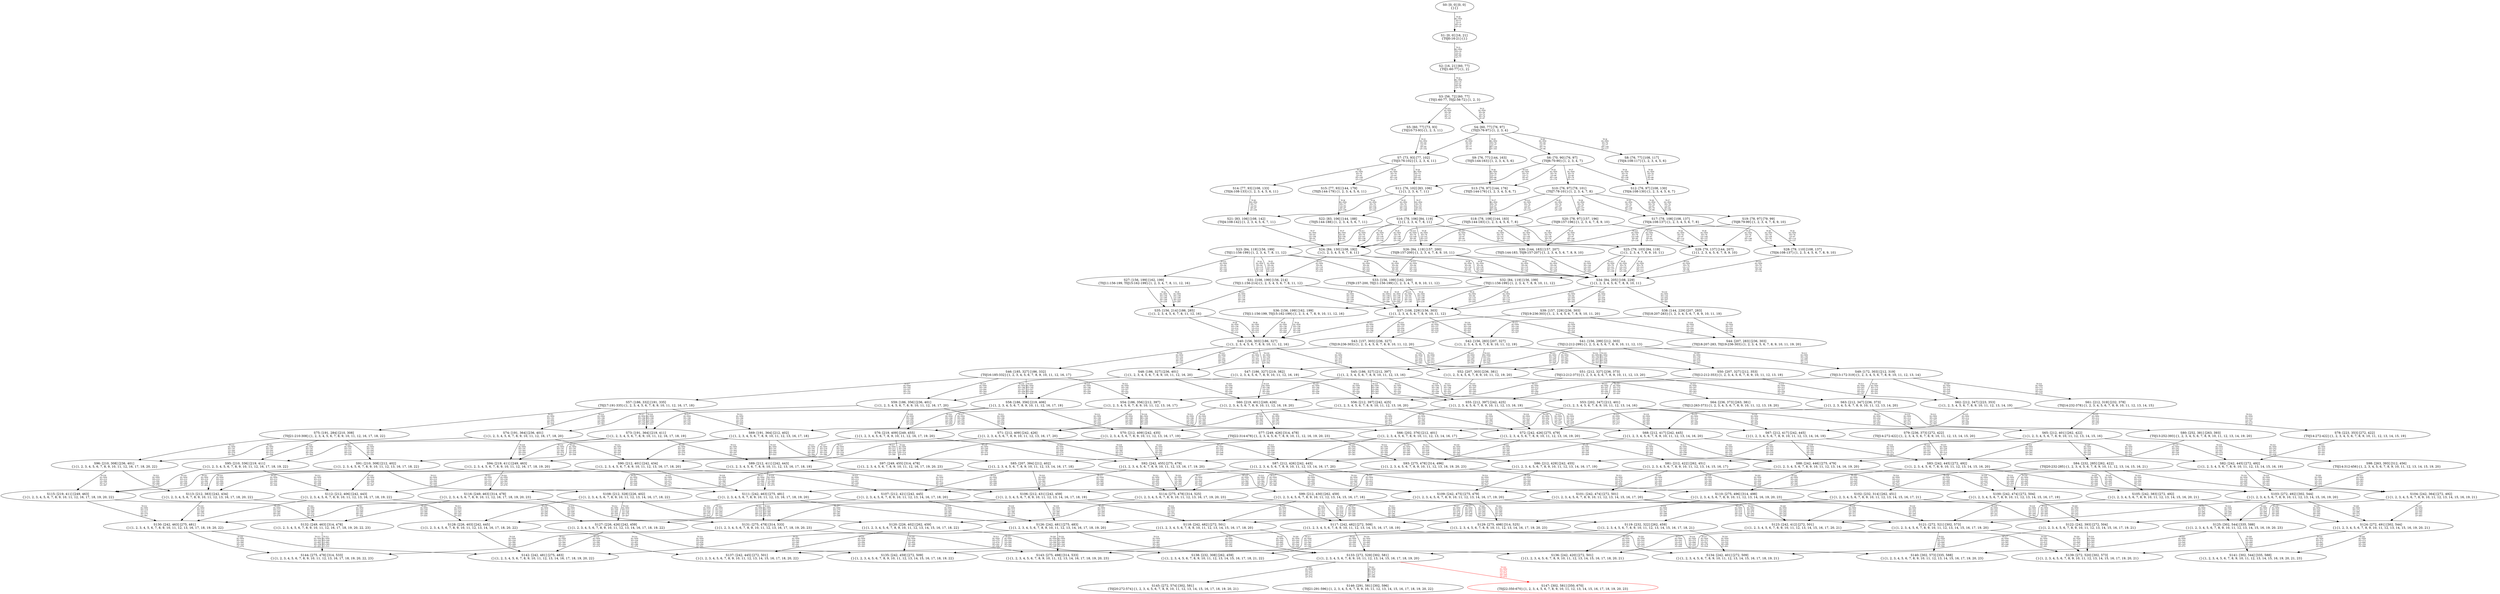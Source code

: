 digraph {
	S0[label="S0: [0, 0] [0, 0] \n{}{}"];
	S1[label="S1: [0, 0] [16, 21] \n{T0J0:16-21}{1}"];
	S2[label="S2: [16, 21] [60, 77] \n{T0J1:60-77}{1, 2}"];
	S3[label="S3: [56, 72] [60, 77] \n{T0J1:60-77, T0J2:56-72}{1, 2, 3}"];
	S4[label="S4: [60, 77] [76, 97] \n{T0J3:76-97}{1, 2, 3, 4}"];
	S5[label="S5: [60, 77] [73, 93] \n{T0J10:73-93}{1, 2, 3, 11}"];
	S6[label="S6: [70, 90] [76, 97] \n{T0J6:70-90}{1, 2, 3, 4, 7}"];
	S7[label="S7: [73, 93] [77, 102] \n{T0J3:76-102}{1, 2, 3, 4, 11}"];
	S8[label="S8: [76, 77] [108, 117] \n{T0J4:108-117}{1, 2, 3, 4, 5, 6}"];
	S9[label="S9: [76, 77] [144, 163] \n{T0J5:144-163}{1, 2, 3, 4, 5, 6}"];
	S10[label="S10: [76, 97] [78, 101] \n{T0J7:78-101}{1, 2, 3, 4, 7, 8}"];
	S11[label="S11: [76, 102] [83, 106] \n{}{1, 2, 3, 4, 7, 11}"];
	S12[label="S12: [76, 97] [108, 130] \n{T0J4:108-130}{1, 2, 3, 4, 5, 6, 7}"];
	S13[label="S13: [76, 97] [144, 176] \n{T0J5:144-176}{1, 2, 3, 4, 5, 6, 7}"];
	S14[label="S14: [77, 93] [108, 133] \n{T0J4:108-133}{1, 2, 3, 4, 5, 6, 11}"];
	S15[label="S15: [77, 93] [144, 179] \n{T0J5:144-179}{1, 2, 3, 4, 5, 6, 11}"];
	S16[label="S16: [78, 106] [84, 119] \n{}{1, 2, 3, 4, 7, 8, 11}"];
	S17[label="S17: [78, 108] [108, 137] \n{T0J4:108-137}{1, 2, 3, 4, 5, 6, 7, 8}"];
	S18[label="S18: [78, 108] [144, 183] \n{T0J5:144-183}{1, 2, 3, 4, 5, 6, 7, 8}"];
	S19[label="S19: [78, 97] [79, 99] \n{T0J8:79-99}{1, 2, 3, 4, 7, 8, 9, 10}"];
	S20[label="S20: [78, 97] [157, 196] \n{T0J9:157-196}{1, 2, 3, 4, 7, 8, 9, 10}"];
	S21[label="S21: [83, 106] [108, 142] \n{T0J4:108-142}{1, 2, 3, 4, 5, 6, 7, 11}"];
	S22[label="S22: [83, 106] [144, 188] \n{T0J5:144-188}{1, 2, 3, 4, 5, 6, 7, 11}"];
	S23[label="S23: [84, 119] [156, 199] \n{T0J11:156-199}{1, 2, 3, 4, 7, 8, 11, 12}"];
	S24[label="S24: [84, 130] [108, 192] \n{}{1, 2, 3, 4, 5, 6, 7, 8, 11}"];
	S25[label="S25: [79, 103] [84, 119] \n{}{1, 2, 3, 4, 7, 8, 9, 10, 11}"];
	S26[label="S26: [84, 119] [157, 200] \n{T0J9:157-200}{1, 2, 3, 4, 7, 8, 9, 10, 11}"];
	S27[label="S27: [156, 199] [162, 199] \n{T0J11:156-199, T0J15:162-199}{1, 2, 3, 4, 7, 8, 11, 12, 16}"];
	S28[label="S28: [79, 110] [108, 137] \n{T0J4:108-137}{1, 2, 3, 4, 5, 6, 7, 8, 9, 10}"];
	S29[label="S29: [79, 137] [144, 207] \n{}{1, 2, 3, 4, 5, 6, 7, 8, 9, 10}"];
	S30[label="S30: [144, 183] [157, 207] \n{T0J5:144-183, T0J9:157-207}{1, 2, 3, 4, 5, 6, 7, 8, 9, 10}"];
	S31[label="S31: [108, 199] [156, 214] \n{T0J11:156-214}{1, 2, 3, 4, 5, 6, 7, 8, 11, 12}"];
	S32[label="S32: [84, 119] [156, 199] \n{T0J11:156-199}{1, 2, 3, 4, 7, 8, 9, 10, 11, 12}"];
	S33[label="S33: [156, 199] [162, 200] \n{T0J9:157-200, T0J11:156-199}{1, 2, 3, 4, 7, 8, 9, 10, 11, 12}"];
	S34[label="S34: [84, 205] [108, 229] \n{}{1, 2, 3, 4, 5, 6, 7, 8, 9, 10, 11}"];
	S35[label="S35: [156, 214] [186, 285] \n{}{1, 2, 3, 4, 5, 6, 7, 8, 11, 12, 16}"];
	S36[label="S36: [156, 199] [162, 199] \n{T0J11:156-199, T0J15:162-199}{1, 2, 3, 4, 7, 8, 9, 10, 11, 12, 16}"];
	S37[label="S37: [108, 229] [156, 303] \n{}{1, 2, 3, 4, 5, 6, 7, 8, 9, 10, 11, 12}"];
	S38[label="S38: [144, 229] [207, 283] \n{T0J18:207-283}{1, 2, 3, 4, 5, 6, 7, 8, 9, 10, 11, 19}"];
	S39[label="S39: [157, 229] [236, 303] \n{T0J19:236-303}{1, 2, 3, 4, 5, 6, 7, 8, 9, 10, 11, 20}"];
	S40[label="S40: [156, 303] [186, 327] \n{}{1, 2, 3, 4, 5, 6, 7, 8, 9, 10, 11, 12, 16}"];
	S41[label="S41: [156, 299] [212, 303] \n{T0J12:212-299}{1, 2, 3, 4, 5, 6, 7, 8, 9, 10, 11, 12, 13}"];
	S42[label="S42: [156, 283] [207, 327] \n{}{1, 2, 3, 4, 5, 6, 7, 8, 9, 10, 11, 12, 19}"];
	S43[label="S43: [157, 303] [236, 327] \n{T0J19:236-303}{1, 2, 3, 4, 5, 6, 7, 8, 9, 10, 11, 12, 20}"];
	S44[label="S44: [207, 283] [236, 303] \n{T0J18:207-283, T0J19:236-303}{1, 2, 3, 4, 5, 6, 7, 8, 9, 10, 11, 19, 20}"];
	S45[label="S45: [186, 327] [212, 397] \n{}{1, 2, 3, 4, 5, 6, 7, 8, 9, 10, 11, 12, 13, 16}"];
	S46[label="S46: [185, 327] [186, 332] \n{T0J16:185-332}{1, 2, 3, 4, 5, 6, 7, 8, 9, 10, 11, 12, 16, 17}"];
	S47[label="S47: [186, 327] [219, 382] \n{}{1, 2, 3, 4, 5, 6, 7, 8, 9, 10, 11, 12, 16, 19}"];
	S48[label="S48: [186, 327] [236, 401] \n{}{1, 2, 3, 4, 5, 6, 7, 8, 9, 10, 11, 12, 16, 20}"];
	S49[label="S49: [172, 303] [212, 319] \n{T0J13:172-319}{1, 2, 3, 4, 5, 6, 7, 8, 9, 10, 11, 12, 13, 14}"];
	S50[label="S50: [207, 327] [212, 353] \n{T0J12:212-353}{1, 2, 3, 4, 5, 6, 7, 8, 9, 10, 11, 12, 13, 19}"];
	S51[label="S51: [212, 327] [236, 373] \n{T0J12:212-373}{1, 2, 3, 4, 5, 6, 7, 8, 9, 10, 11, 12, 13, 20}"];
	S52[label="S52: [207, 303] [236, 381] \n{}{1, 2, 3, 4, 5, 6, 7, 8, 9, 10, 11, 12, 19, 20}"];
	S53[label="S53: [202, 347] [212, 401] \n{}{1, 2, 3, 4, 5, 6, 7, 8, 9, 10, 11, 12, 13, 14, 16}"];
	S54[label="S54: [186, 356] [212, 397] \n{}{1, 2, 3, 4, 5, 6, 7, 8, 9, 10, 11, 12, 13, 16, 17}"];
	S55[label="S55: [212, 397] [242, 425] \n{}{1, 2, 3, 4, 5, 6, 7, 8, 9, 10, 11, 12, 13, 16, 19}"];
	S56[label="S56: [212, 397] [242, 425] \n{}{1, 2, 3, 4, 5, 6, 7, 8, 9, 10, 11, 12, 13, 16, 20}"];
	S57[label="S57: [186, 332] [191, 335] \n{T0J17:191-335}{1, 2, 3, 4, 5, 6, 7, 8, 9, 10, 11, 12, 16, 17, 18}"];
	S58[label="S58: [186, 356] [219, 406] \n{}{1, 2, 3, 4, 5, 6, 7, 8, 9, 10, 11, 12, 16, 17, 19}"];
	S59[label="S59: [186, 356] [236, 401] \n{}{1, 2, 3, 4, 5, 6, 7, 8, 9, 10, 11, 12, 16, 17, 20}"];
	S60[label="S60: [219, 401] [249, 426] \n{}{1, 2, 3, 4, 5, 6, 7, 8, 9, 10, 11, 12, 16, 19, 20}"];
	S61[label="S61: [212, 319] [232, 378] \n{T0J14:232-378}{1, 2, 3, 4, 5, 6, 7, 8, 9, 10, 11, 12, 13, 14, 15}"];
	S62[label="S62: [212, 347] [223, 353] \n{}{1, 2, 3, 4, 5, 6, 7, 8, 9, 10, 11, 12, 13, 14, 19}"];
	S63[label="S63: [212, 347] [236, 373] \n{}{1, 2, 3, 4, 5, 6, 7, 8, 9, 10, 11, 12, 13, 14, 20}"];
	S64[label="S64: [236, 373] [263, 381] \n{T0J12:263-373}{1, 2, 3, 4, 5, 6, 7, 8, 9, 10, 11, 12, 13, 19, 20}"];
	S65[label="S65: [212, 401] [262, 422] \n{}{1, 2, 3, 4, 5, 6, 7, 8, 9, 10, 11, 12, 13, 14, 15, 16}"];
	S66[label="S66: [202, 376] [212, 401] \n{}{1, 2, 3, 4, 5, 6, 7, 8, 9, 10, 11, 12, 13, 14, 16, 17}"];
	S67[label="S67: [212, 417] [242, 445] \n{}{1, 2, 3, 4, 5, 6, 7, 8, 9, 10, 11, 12, 13, 14, 16, 19}"];
	S68[label="S68: [212, 417] [242, 445] \n{}{1, 2, 3, 4, 5, 6, 7, 8, 9, 10, 11, 12, 13, 14, 16, 20}"];
	S69[label="S69: [191, 364] [212, 402] \n{}{1, 2, 3, 4, 5, 6, 7, 8, 9, 10, 11, 12, 13, 16, 17, 18}"];
	S70[label="S70: [212, 409] [242, 435] \n{}{1, 2, 3, 4, 5, 6, 7, 8, 9, 10, 11, 12, 13, 16, 17, 19}"];
	S71[label="S71: [212, 409] [242, 426] \n{}{1, 2, 3, 4, 5, 6, 7, 8, 9, 10, 11, 12, 13, 16, 17, 20}"];
	S72[label="S72: [242, 426] [275, 479] \n{}{1, 2, 3, 4, 5, 6, 7, 8, 9, 10, 11, 12, 13, 16, 19, 20}"];
	S73[label="S73: [191, 364] [219, 411] \n{}{1, 2, 3, 4, 5, 6, 7, 8, 9, 10, 11, 12, 16, 17, 18, 19}"];
	S74[label="S74: [191, 364] [236, 401] \n{}{1, 2, 3, 4, 5, 6, 7, 8, 9, 10, 11, 12, 16, 17, 18, 20}"];
	S75[label="S75: [191, 284] [210, 308] \n{T0J21:210-308}{1, 2, 3, 4, 5, 6, 7, 8, 9, 10, 11, 12, 16, 17, 18, 22}"];
	S76[label="S76: [219, 409] [249, 455] \n{}{1, 2, 3, 4, 5, 6, 7, 8, 9, 10, 11, 12, 16, 17, 19, 20}"];
	S77[label="S77: [249, 426] [314, 478] \n{T0J22:314-478}{1, 2, 3, 4, 5, 6, 7, 8, 9, 10, 11, 12, 16, 19, 20, 23}"];
	S78[label="S78: [223, 353] [272, 422] \n{T0J14:272-422}{1, 2, 3, 4, 5, 6, 7, 8, 9, 10, 11, 12, 13, 14, 15, 19}"];
	S79[label="S79: [236, 373] [272, 422] \n{T0J14:272-422}{1, 2, 3, 4, 5, 6, 7, 8, 9, 10, 11, 12, 13, 14, 15, 20}"];
	S80[label="S80: [252, 381] [263, 393] \n{T0J13:252-393}{1, 2, 3, 4, 5, 6, 7, 8, 9, 10, 11, 12, 13, 14, 19, 20}"];
	S81[label="S81: [212, 422] [262, 451] \n{}{1, 2, 3, 4, 5, 6, 7, 8, 9, 10, 11, 12, 13, 14, 15, 16, 17}"];
	S82[label="S82: [242, 445] [272, 492] \n{}{1, 2, 3, 4, 5, 6, 7, 8, 9, 10, 11, 12, 13, 14, 15, 16, 19}"];
	S83[label="S83: [242, 445] [272, 492] \n{}{1, 2, 3, 4, 5, 6, 7, 8, 9, 10, 11, 12, 13, 14, 15, 16, 20}"];
	S84[label="S84: [232, 285] [262, 422] \n{T0J20:232-285}{1, 2, 3, 4, 5, 6, 7, 8, 9, 10, 11, 12, 13, 14, 15, 16, 21}"];
	S85[label="S85: [207, 384] [212, 402] \n{}{1, 2, 3, 4, 5, 6, 7, 8, 9, 10, 11, 12, 13, 14, 16, 17, 18}"];
	S86[label="S86: [212, 429] [242, 455] \n{}{1, 2, 3, 4, 5, 6, 7, 8, 9, 10, 11, 12, 13, 14, 16, 17, 19}"];
	S87[label="S87: [212, 426] [242, 445] \n{}{1, 2, 3, 4, 5, 6, 7, 8, 9, 10, 11, 12, 13, 14, 16, 17, 20}"];
	S88[label="S88: [242, 446] [275, 479] \n{}{1, 2, 3, 4, 5, 6, 7, 8, 9, 10, 11, 12, 13, 14, 16, 19, 20}"];
	S89[label="S89: [212, 411] [242, 443] \n{}{1, 2, 3, 4, 5, 6, 7, 8, 9, 10, 11, 12, 13, 16, 17, 18, 19}"];
	S90[label="S90: [212, 401] [242, 434] \n{}{1, 2, 3, 4, 5, 6, 7, 8, 9, 10, 11, 12, 13, 16, 17, 18, 20}"];
	S91[label="S91: [210, 308] [212, 402] \n{}{1, 2, 3, 4, 5, 6, 7, 8, 9, 10, 11, 12, 13, 16, 17, 18, 22}"];
	S92[label="S92: [242, 455] [275, 479] \n{}{1, 2, 3, 4, 5, 6, 7, 8, 9, 10, 11, 12, 13, 16, 17, 19, 20}"];
	S93[label="S93: [275, 478] [314, 496] \n{}{1, 2, 3, 4, 5, 6, 7, 8, 9, 10, 11, 12, 13, 16, 19, 20, 23}"];
	S94[label="S94: [219, 411] [249, 463] \n{}{1, 2, 3, 4, 5, 6, 7, 8, 9, 10, 11, 12, 16, 17, 18, 19, 20}"];
	S95[label="S95: [210, 336] [219, 411] \n{}{1, 2, 3, 4, 5, 6, 7, 8, 9, 10, 11, 12, 16, 17, 18, 19, 22}"];
	S96[label="S96: [210, 308] [236, 401] \n{}{1, 2, 3, 4, 5, 6, 7, 8, 9, 10, 11, 12, 16, 17, 18, 20, 22}"];
	S97[label="S97: [249, 455] [314, 478] \n{}{1, 2, 3, 4, 5, 6, 7, 8, 9, 10, 11, 12, 16, 17, 19, 20, 23}"];
	S98[label="S98: [263, 393] [312, 456] \n{T0J14:312-456}{1, 2, 3, 4, 5, 6, 7, 8, 9, 10, 11, 12, 13, 14, 15, 19, 20}"];
	S99[label="S99: [212, 430] [262, 459] \n{}{1, 2, 3, 4, 5, 6, 7, 8, 9, 10, 11, 12, 13, 14, 15, 16, 17, 18}"];
	S100[label="S100: [242, 474] [272, 504] \n{}{1, 2, 3, 4, 5, 6, 7, 8, 9, 10, 11, 12, 13, 14, 15, 16, 17, 19}"];
	S101[label="S101: [242, 474] [272, 501] \n{}{1, 2, 3, 4, 5, 6, 7, 8, 9, 10, 11, 12, 13, 14, 15, 16, 17, 20}"];
	S102[label="S102: [232, 314] [262, 451] \n{}{1, 2, 3, 4, 5, 6, 7, 8, 9, 10, 11, 12, 13, 14, 15, 16, 17, 21}"];
	S103[label="S103: [272, 492] [302, 544] \n{}{1, 2, 3, 4, 5, 6, 7, 8, 9, 10, 11, 12, 13, 14, 15, 16, 19, 20}"];
	S104[label="S104: [242, 364] [272, 492] \n{}{1, 2, 3, 4, 5, 6, 7, 8, 9, 10, 11, 12, 13, 14, 15, 16, 19, 21}"];
	S105[label="S105: [242, 383] [272, 492] \n{}{1, 2, 3, 4, 5, 6, 7, 8, 9, 10, 11, 12, 13, 14, 15, 16, 20, 21}"];
	S106[label="S106: [212, 431] [242, 459] \n{}{1, 2, 3, 4, 5, 6, 7, 8, 9, 10, 11, 12, 13, 14, 16, 17, 18, 19}"];
	S107[label="S107: [212, 421] [242, 445] \n{}{1, 2, 3, 4, 5, 6, 7, 8, 9, 10, 11, 12, 13, 14, 16, 17, 18, 20}"];
	S108[label="S108: [212, 328] [226, 402] \n{}{1, 2, 3, 4, 5, 6, 7, 8, 9, 10, 11, 12, 13, 14, 16, 17, 18, 22}"];
	S109[label="S109: [242, 475] [275, 479] \n{}{1, 2, 3, 4, 5, 6, 7, 8, 9, 10, 11, 12, 13, 14, 16, 17, 19, 20}"];
	S110[label="S110: [275, 496] [314, 498] \n{}{1, 2, 3, 4, 5, 6, 7, 8, 9, 10, 11, 12, 13, 14, 16, 19, 20, 23}"];
	S111[label="S111: [242, 463] [275, 481] \n{}{1, 2, 3, 4, 5, 6, 7, 8, 9, 10, 11, 12, 13, 16, 17, 18, 19, 20}"];
	S112[label="S112: [212, 406] [242, 443] \n{}{1, 2, 3, 4, 5, 6, 7, 8, 9, 10, 11, 12, 13, 16, 17, 18, 19, 22}"];
	S113[label="S113: [212, 383] [242, 434] \n{}{1, 2, 3, 4, 5, 6, 7, 8, 9, 10, 11, 12, 13, 16, 17, 18, 20, 22}"];
	S114[label="S114: [275, 478] [314, 525] \n{}{1, 2, 3, 4, 5, 6, 7, 8, 9, 10, 11, 12, 13, 16, 17, 19, 20, 23}"];
	S115[label="S115: [219, 411] [249, 463] \n{}{1, 2, 3, 4, 5, 6, 7, 8, 9, 10, 11, 12, 16, 17, 18, 19, 20, 22}"];
	S116[label="S116: [249, 463] [314, 478] \n{}{1, 2, 3, 4, 5, 6, 7, 8, 9, 10, 11, 12, 16, 17, 18, 19, 20, 23}"];
	S117[label="S117: [242, 482] [272, 509] \n{}{1, 2, 3, 4, 5, 6, 7, 8, 9, 10, 11, 12, 13, 14, 15, 16, 17, 18, 19}"];
	S118[label="S118: [242, 482] [272, 501] \n{}{1, 2, 3, 4, 5, 6, 7, 8, 9, 10, 11, 12, 13, 14, 15, 16, 17, 18, 20}"];
	S119[label="S119: [232, 322] [262, 459] \n{}{1, 2, 3, 4, 5, 6, 7, 8, 9, 10, 11, 12, 13, 14, 15, 16, 17, 18, 21}"];
	S120[label="S120: [226, 402] [262, 459] \n{}{1, 2, 3, 4, 5, 6, 7, 8, 9, 10, 11, 12, 13, 14, 15, 16, 17, 18, 22}"];
	S121[label="S121: [272, 521] [302, 573] \n{}{1, 2, 3, 4, 5, 6, 7, 8, 9, 10, 11, 12, 13, 14, 15, 16, 17, 19, 20}"];
	S122[label="S122: [242, 393] [272, 504] \n{}{1, 2, 3, 4, 5, 6, 7, 8, 9, 10, 11, 12, 13, 14, 15, 16, 17, 19, 21}"];
	S123[label="S123: [242, 412] [272, 501] \n{}{1, 2, 3, 4, 5, 6, 7, 8, 9, 10, 11, 12, 13, 14, 15, 16, 17, 20, 21}"];
	S124[label="S124: [272, 491] [302, 544] \n{}{1, 2, 3, 4, 5, 6, 7, 8, 9, 10, 11, 12, 13, 14, 15, 16, 19, 20, 21}"];
	S125[label="S125: [302, 544] [335, 588] \n{}{1, 2, 3, 4, 5, 6, 7, 8, 9, 10, 11, 12, 13, 14, 15, 16, 19, 20, 23}"];
	S126[label="S126: [242, 481] [275, 483] \n{}{1, 2, 3, 4, 5, 6, 7, 8, 9, 10, 11, 12, 13, 14, 16, 17, 18, 19, 20}"];
	S127[label="S127: [226, 426] [242, 459] \n{}{1, 2, 3, 4, 5, 6, 7, 8, 9, 10, 11, 12, 13, 14, 16, 17, 18, 19, 22}"];
	S128[label="S128: [226, 403] [242, 445] \n{}{1, 2, 3, 4, 5, 6, 7, 8, 9, 10, 11, 12, 13, 14, 16, 17, 18, 20, 22}"];
	S129[label="S129: [275, 498] [314, 525] \n{}{1, 2, 3, 4, 5, 6, 7, 8, 9, 10, 11, 12, 13, 14, 16, 17, 19, 20, 23}"];
	S130[label="S130: [242, 463] [275, 481] \n{}{1, 2, 3, 4, 5, 6, 7, 8, 9, 10, 11, 12, 13, 16, 17, 18, 19, 20, 22}"];
	S131[label="S131: [275, 478] [314, 533] \n{}{1, 2, 3, 4, 5, 6, 7, 8, 9, 10, 11, 12, 13, 16, 17, 18, 19, 20, 23}"];
	S132[label="S132: [249, 463] [314, 478] \n{}{1, 2, 3, 4, 5, 6, 7, 8, 9, 10, 11, 12, 16, 17, 18, 19, 20, 22, 23}"];
	S133[label="S133: [272, 529] [302, 581] \n{}{1, 2, 3, 4, 5, 6, 7, 8, 9, 10, 11, 12, 13, 14, 15, 16, 17, 18, 19, 20}"];
	S134[label="S134: [242, 401] [272, 509] \n{}{1, 2, 3, 4, 5, 6, 7, 8, 9, 10, 11, 12, 13, 14, 15, 16, 17, 18, 19, 21}"];
	S135[label="S135: [242, 459] [272, 509] \n{}{1, 2, 3, 4, 5, 6, 7, 8, 9, 10, 11, 12, 13, 14, 15, 16, 17, 18, 19, 22}"];
	S136[label="S136: [242, 420] [272, 501] \n{}{1, 2, 3, 4, 5, 6, 7, 8, 9, 10, 11, 12, 13, 14, 15, 16, 17, 18, 20, 21}"];
	S137[label="S137: [242, 445] [272, 501] \n{}{1, 2, 3, 4, 5, 6, 7, 8, 9, 10, 11, 12, 13, 14, 15, 16, 17, 18, 20, 22}"];
	S138[label="S138: [232, 308] [262, 459] \n{}{1, 2, 3, 4, 5, 6, 7, 8, 9, 10, 11, 12, 13, 14, 15, 16, 17, 18, 21, 22}"];
	S139[label="S139: [272, 520] [302, 573] \n{}{1, 2, 3, 4, 5, 6, 7, 8, 9, 10, 11, 12, 13, 14, 15, 16, 17, 19, 20, 21}"];
	S140[label="S140: [302, 573] [335, 588] \n{}{1, 2, 3, 4, 5, 6, 7, 8, 9, 10, 11, 12, 13, 14, 15, 16, 17, 19, 20, 23}"];
	S141[label="S141: [302, 544] [335, 588] \n{}{1, 2, 3, 4, 5, 6, 7, 8, 9, 10, 11, 12, 13, 14, 15, 16, 19, 20, 21, 23}"];
	S142[label="S142: [242, 481] [275, 483] \n{}{1, 2, 3, 4, 5, 6, 7, 8, 9, 10, 11, 12, 13, 14, 16, 17, 18, 19, 20, 22}"];
	S143[label="S143: [275, 498] [314, 533] \n{}{1, 2, 3, 4, 5, 6, 7, 8, 9, 10, 11, 12, 13, 14, 16, 17, 18, 19, 20, 23}"];
	S144[label="S144: [275, 478] [314, 533] \n{}{1, 2, 3, 4, 5, 6, 7, 8, 9, 10, 11, 12, 13, 16, 17, 18, 19, 20, 22, 23}"];
	S145[label="S145: [272, 574] [302, 581] \n{T0J20:272-574}{1, 2, 3, 4, 5, 6, 7, 8, 9, 10, 11, 12, 13, 14, 15, 16, 17, 18, 19, 20, 21}"];
	S146[label="S146: [291, 581] [302, 596] \n{T0J21:291-596}{1, 2, 3, 4, 5, 6, 7, 8, 9, 10, 11, 12, 13, 14, 15, 16, 17, 18, 19, 20, 22}"];
	S147[label="S147: [302, 581] [350, 670] \n{T0J22:350-670}{1, 2, 3, 4, 5, 6, 7, 8, 9, 10, 11, 12, 13, 14, 15, 16, 17, 18, 19, 20, 23}"];
	S0 -> S1[label="T0 J0\nDL=650\nES=0\nLS=0\nEF=16\nLF=21",fontsize=8];
	S1 -> S2[label="T0 J1\nDL=650\nES=16\nLS=21\nEF=60\nLF=77",fontsize=8];
	S2 -> S3[label="T0 J2\nDL=650\nES=16\nLS=21\nEF=56\nLF=72",fontsize=8];
	S3 -> S4[label="T0 J3\nDL=650\nES=56\nLS=72\nEF=76\nLF=97",fontsize=8];
	S3 -> S5[label="T0 J10\nDL=650\nES=56\nLS=71\nEF=73\nLF=93",fontsize=8];
	S4 -> S8[label="T0 J4\nDL=650\nES=76\nLS=77\nEF=108\nLF=117",fontsize=8];
	S4 -> S9[label="T0 J5\nDL=650\nES=76\nLS=77\nEF=144\nLF=163",fontsize=8];
	S4 -> S6[label="T0 J6\nDL=650\nES=60\nLS=77\nEF=70\nLF=90",fontsize=8];
	S4 -> S7[label="T0 J10\nDL=650\nES=60\nLS=71\nEF=77\nLF=93",fontsize=8];
	S5 -> S7[label="T0 J3\nDL=650\nES=60\nLS=77\nEF=80\nLF=102",fontsize=8];
	S6 -> S12[label="T0 J4\nDL=650\nES=76\nLS=90\nEF=108\nLF=130",fontsize=8];
	S6 -> S13[label="T0 J5\nDL=650\nES=76\nLS=90\nEF=144\nLF=176",fontsize=8];
	S6 -> S10[label="T0 J7\nDL=650\nES=70\nLS=90\nEF=78\nLF=101",fontsize=8];
	S6 -> S11[label="T0 J10\nDL=650\nES=70\nLS=71\nEF=87\nLF=93",fontsize=8];
	S7 -> S14[label="T0 J4\nDL=650\nES=76\nLS=93\nEF=108\nLF=133",fontsize=8];
	S7 -> S15[label="T0 J5\nDL=650\nES=76\nLS=93\nEF=144\nLF=179",fontsize=8];
	S7 -> S11[label="T0 J6\nDL=650\nES=73\nLS=93\nEF=83\nLF=106",fontsize=8];
	S8 -> S12[label="T0 J6\nDL=650\nES=76\nLS=77\nEF=86\nLF=90",fontsize=8];
	S9 -> S13[label="T0 J6\nDL=650\nES=76\nLS=77\nEF=86\nLF=90",fontsize=8];
	S10 -> S17[label="T0 J4\nDL=650\nES=76\nLS=97\nEF=108\nLF=137",fontsize=8];
	S10 -> S18[label="T0 J5\nDL=650\nES=76\nLS=97\nEF=144\nLF=183",fontsize=8];
	S10 -> S19[label="T0 J8\nDL=650\nES=78\nLS=97\nEF=79\nLF=99",fontsize=8];
	S10 -> S20[label="T0 J9\nDL=650\nES=78\nLS=97\nEF=157\nLF=196",fontsize=8];
	S10 -> S16[label="T0 J10\nDL=650\nES=76\nLS=97\nEF=93\nLF=119",fontsize=8];
	S11 -> S21[label="T0 J4\nDL=650\nES=76\nLS=102\nEF=108\nLF=142",fontsize=8];
	S11 -> S22[label="T0 J5\nDL=650\nES=76\nLS=102\nEF=144\nLF=188",fontsize=8];
	S11 -> S16[label="T0 J7\nDL=650\nES=76\nLS=101\nEF=84\nLF=112",fontsize=8];
	S12 -> S17[label="T0 J7\nDL=650\nES=76\nLS=97\nEF=84\nLF=108",fontsize=8];
	S13 -> S18[label="T0 J7\nDL=650\nES=76\nLS=97\nEF=84\nLF=108",fontsize=8];
	S14 -> S21[label="T0 J6\nDL=650\nES=77\nLS=93\nEF=87\nLF=106",fontsize=8];
	S15 -> S22[label="T0 J6\nDL=650\nES=77\nLS=93\nEF=87\nLF=106",fontsize=8];
	S16 -> S24[label="T0 J4\nDL=650\nES=78\nLS=106\nEF=110\nLF=146",fontsize=8];
	S16 -> S24[label="T0 J5\nDL=650\nES=78\nLS=106\nEF=146\nLF=192",fontsize=8];
	S16 -> S25[label="T0 J8\nDL=650\nES=78\nLS=101\nEF=79\nLF=103",fontsize=8];
	S16 -> S26[label="T0 J9\nDL=650\nES=78\nLS=101\nEF=157\nLF=200",fontsize=8];
	S16 -> S23[label="T0 J11\nDL=650\nES=78\nLS=101\nEF=156\nLF=199",fontsize=8];
	S17 -> S28[label="T0 J8\nDL=650\nES=78\nLS=108\nEF=79\nLF=110",fontsize=8];
	S17 -> S29[label="T0 J9\nDL=650\nES=78\nLS=108\nEF=157\nLF=207",fontsize=8];
	S17 -> S24[label="T0 J10\nDL=650\nES=78\nLS=108\nEF=95\nLF=130",fontsize=8];
	S18 -> S29[label="T0 J8\nDL=650\nES=78\nLS=108\nEF=79\nLF=110",fontsize=8];
	S18 -> S30[label="T0 J9\nDL=650\nES=78\nLS=108\nEF=157\nLF=207",fontsize=8];
	S18 -> S24[label="T0 J10\nDL=650\nES=78\nLS=108\nEF=95\nLF=130",fontsize=8];
	S19 -> S28[label="T0 J4\nDL=650\nES=78\nLS=97\nEF=110\nLF=137",fontsize=8];
	S19 -> S29[label="T0 J5\nDL=650\nES=78\nLS=97\nEF=146\nLF=183",fontsize=8];
	S19 -> S25[label="T0 J10\nDL=650\nES=78\nLS=97\nEF=95\nLF=119",fontsize=8];
	S20 -> S29[label="T0 J4\nDL=650\nES=78\nLS=97\nEF=110\nLF=137",fontsize=8];
	S20 -> S30[label="T0 J5\nDL=650\nES=78\nLS=97\nEF=146\nLF=183",fontsize=8];
	S20 -> S26[label="T0 J10\nDL=650\nES=78\nLS=97\nEF=95\nLF=119",fontsize=8];
	S21 -> S24[label="T0 J7\nDL=650\nES=83\nLS=106\nEF=91\nLF=117",fontsize=8];
	S22 -> S24[label="T0 J7\nDL=650\nES=83\nLS=106\nEF=91\nLF=117",fontsize=8];
	S23 -> S31[label="T0 J4\nDL=650\nES=84\nLS=119\nEF=116\nLF=159",fontsize=8];
	S23 -> S31[label="T0 J5\nDL=650\nES=84\nLS=119\nEF=152\nLF=205",fontsize=8];
	S23 -> S32[label="T0 J8\nDL=650\nES=84\nLS=101\nEF=85\nLF=103",fontsize=8];
	S23 -> S33[label="T0 J9\nDL=650\nES=84\nLS=101\nEF=163\nLF=200",fontsize=8];
	S23 -> S27[label="T0 J15\nDL=650\nES=84\nLS=101\nEF=162\nLF=199",fontsize=8];
	S24 -> S34[label="T0 J8\nDL=650\nES=84\nLS=130\nEF=85\nLF=132",fontsize=8];
	S24 -> S34[label="T0 J9\nDL=650\nES=84\nLS=130\nEF=163\nLF=229",fontsize=8];
	S24 -> S31[label="T0 J11\nDL=650\nES=84\nLS=116\nEF=162\nLF=214",fontsize=8];
	S25 -> S34[label="T0 J4\nDL=650\nES=79\nLS=103\nEF=111\nLF=143",fontsize=8];
	S25 -> S34[label="T0 J5\nDL=650\nES=79\nLS=103\nEF=147\nLF=189",fontsize=8];
	S25 -> S32[label="T0 J11\nDL=650\nES=79\nLS=101\nEF=157\nLF=199",fontsize=8];
	S26 -> S34[label="T0 J4\nDL=650\nES=84\nLS=119\nEF=116\nLF=159",fontsize=8];
	S26 -> S34[label="T0 J5\nDL=650\nES=84\nLS=119\nEF=152\nLF=205",fontsize=8];
	S26 -> S33[label="T0 J11\nDL=650\nES=84\nLS=101\nEF=162\nLF=199",fontsize=8];
	S27 -> S35[label="T0 J4\nDL=650\nES=156\nLS=199\nEF=188\nLF=239",fontsize=8];
	S27 -> S35[label="T0 J5\nDL=650\nES=156\nLS=199\nEF=224\nLF=285",fontsize=8];
	S28 -> S34[label="T0 J10\nDL=650\nES=79\nLS=110\nEF=96\nLF=132",fontsize=8];
	S29 -> S34[label="T0 J10\nDL=650\nES=79\nLS=137\nEF=96\nLF=159",fontsize=8];
	S30 -> S34[label="T0 J10\nDL=650\nES=144\nLS=183\nEF=161\nLF=205",fontsize=8];
	S31 -> S37[label="T0 J8\nDL=650\nES=108\nLS=199\nEF=109\nLF=201",fontsize=8];
	S31 -> S37[label="T0 J9\nDL=650\nES=108\nLS=199\nEF=187\nLF=298",fontsize=8];
	S31 -> S35[label="T0 J15\nDL=650\nES=108\nLS=116\nEF=186\nLF=214",fontsize=8];
	S32 -> S37[label="T0 J4\nDL=650\nES=84\nLS=119\nEF=116\nLF=159",fontsize=8];
	S32 -> S37[label="T0 J5\nDL=650\nES=84\nLS=119\nEF=152\nLF=205",fontsize=8];
	S32 -> S36[label="T0 J15\nDL=650\nES=84\nLS=101\nEF=162\nLF=199",fontsize=8];
	S33 -> S37[label="T0 J4\nDL=650\nES=156\nLS=199\nEF=188\nLF=239",fontsize=8];
	S33 -> S37[label="T0 J5\nDL=650\nES=156\nLS=199\nEF=224\nLF=285",fontsize=8];
	S34 -> S37[label="T0 J11\nDL=650\nES=84\nLS=205\nEF=162\nLF=303",fontsize=8];
	S34 -> S38[label="T0 J18\nDL=650\nES=144\nLS=204\nEF=207\nLF=283",fontsize=8];
	S34 -> S39[label="T0 J19\nDL=650\nES=157\nLS=204\nEF=236\nLF=303",fontsize=8];
	S35 -> S40[label="T0 J8\nDL=650\nES=156\nLS=214\nEF=157\nLF=216",fontsize=8];
	S35 -> S40[label="T0 J9\nDL=650\nES=156\nLS=214\nEF=235\nLF=313",fontsize=8];
	S36 -> S40[label="T0 J4\nDL=650\nES=156\nLS=199\nEF=188\nLF=239",fontsize=8];
	S36 -> S40[label="T0 J5\nDL=650\nES=156\nLS=199\nEF=224\nLF=285",fontsize=8];
	S37 -> S41[label="T0 J12\nDL=650\nES=156\nLS=229\nEF=212\nLF=299",fontsize=8];
	S37 -> S40[label="T0 J15\nDL=650\nES=108\nLS=229\nEF=186\nLF=327",fontsize=8];
	S37 -> S42[label="T0 J18\nDL=650\nES=144\nLS=204\nEF=207\nLF=283",fontsize=8];
	S37 -> S43[label="T0 J19\nDL=650\nES=157\nLS=204\nEF=236\nLF=303",fontsize=8];
	S38 -> S42[label="T0 J11\nDL=650\nES=144\nLS=229\nEF=222\nLF=327",fontsize=8];
	S38 -> S44[label="T0 J19\nDL=650\nES=157\nLS=204\nEF=236\nLF=303",fontsize=8];
	S39 -> S43[label="T0 J11\nDL=650\nES=157\nLS=229\nEF=235\nLF=327",fontsize=8];
	S39 -> S44[label="T0 J18\nDL=650\nES=157\nLS=204\nEF=220\nLF=283",fontsize=8];
	S40 -> S45[label="T0 J12\nDL=650\nES=156\nLS=303\nEF=212\nLF=373",fontsize=8];
	S40 -> S46[label="T0 J16\nDL=650\nES=162\nLS=303\nEF=185\nLF=332",fontsize=8];
	S40 -> S47[label="T0 J18\nDL=650\nES=156\nLS=303\nEF=219\nLF=382",fontsize=8];
	S40 -> S48[label="T0 J19\nDL=650\nES=157\nLS=284\nEF=236\nLF=383",fontsize=8];
	S41 -> S49[label="T0 J13\nDL=650\nES=156\nLS=299\nEF=172\nLF=319",fontsize=8];
	S41 -> S45[label="T0 J15\nDL=650\nES=156\nLS=299\nEF=234\nLF=397",fontsize=8];
	S41 -> S50[label="T0 J18\nDL=650\nES=156\nLS=204\nEF=219\nLF=283",fontsize=8];
	S41 -> S51[label="T0 J19\nDL=650\nES=157\nLS=204\nEF=236\nLF=303",fontsize=8];
	S42 -> S50[label="T0 J12\nDL=650\nES=156\nLS=283\nEF=212\nLF=353",fontsize=8];
	S42 -> S47[label="T0 J15\nDL=650\nES=156\nLS=283\nEF=234\nLF=381",fontsize=8];
	S42 -> S52[label="T0 J19\nDL=650\nES=157\nLS=204\nEF=236\nLF=303",fontsize=8];
	S43 -> S51[label="T0 J12\nDL=650\nES=157\nLS=303\nEF=213\nLF=373",fontsize=8];
	S43 -> S48[label="T0 J15\nDL=650\nES=157\nLS=303\nEF=235\nLF=401",fontsize=8];
	S43 -> S52[label="T0 J18\nDL=650\nES=157\nLS=204\nEF=220\nLF=283",fontsize=8];
	S44 -> S52[label="T0 J11\nDL=650\nES=207\nLS=283\nEF=285\nLF=381",fontsize=8];
	S45 -> S53[label="T0 J13\nDL=650\nES=186\nLS=327\nEF=202\nLF=347",fontsize=8];
	S45 -> S54[label="T0 J16\nDL=650\nES=186\nLS=327\nEF=209\nLF=356",fontsize=8];
	S45 -> S55[label="T0 J18\nDL=650\nES=186\nLS=327\nEF=249\nLF=406",fontsize=8];
	S45 -> S56[label="T0 J19\nDL=650\nES=186\nLS=284\nEF=265\nLF=383",fontsize=8];
	S46 -> S54[label="T0 J12\nDL=650\nES=185\nLS=327\nEF=241\nLF=397",fontsize=8];
	S46 -> S57[label="T0 J17\nDL=650\nES=185\nLS=327\nEF=191\nLF=335",fontsize=8];
	S46 -> S58[label="T0 J18\nDL=650\nES=185\nLS=327\nEF=248\nLF=406",fontsize=8];
	S46 -> S59[label="T0 J19\nDL=650\nES=185\nLS=284\nEF=264\nLF=383",fontsize=8];
	S47 -> S55[label="T0 J12\nDL=650\nES=186\nLS=327\nEF=242\nLF=397",fontsize=8];
	S47 -> S58[label="T0 J16\nDL=650\nES=186\nLS=327\nEF=209\nLF=356",fontsize=8];
	S47 -> S60[label="T0 J19\nDL=650\nES=186\nLS=327\nEF=265\nLF=426",fontsize=8];
	S48 -> S56[label="T0 J12\nDL=650\nES=186\nLS=327\nEF=242\nLF=397",fontsize=8];
	S48 -> S59[label="T0 J16\nDL=650\nES=186\nLS=327\nEF=209\nLF=356",fontsize=8];
	S48 -> S60[label="T0 J18\nDL=650\nES=186\nLS=327\nEF=249\nLF=406",fontsize=8];
	S49 -> S61[label="T0 J14\nDL=650\nES=172\nLS=303\nEF=232\nLF=378",fontsize=8];
	S49 -> S53[label="T0 J15\nDL=650\nES=172\nLS=303\nEF=250\nLF=401",fontsize=8];
	S49 -> S62[label="T0 J18\nDL=650\nES=172\nLS=204\nEF=235\nLF=283",fontsize=8];
	S49 -> S63[label="T0 J19\nDL=650\nES=172\nLS=204\nEF=251\nLF=303",fontsize=8];
	S50 -> S62[label="T0 J13\nDL=650\nES=207\nLS=327\nEF=223\nLF=347",fontsize=8];
	S50 -> S55[label="T0 J15\nDL=650\nES=207\nLS=327\nEF=285\nLF=425",fontsize=8];
	S51 -> S63[label="T0 J13\nDL=650\nES=212\nLS=327\nEF=228\nLF=347",fontsize=8];
	S51 -> S56[label="T0 J15\nDL=650\nES=212\nLS=327\nEF=290\nLF=425",fontsize=8];
	S52 -> S64[label="T0 J12\nDL=650\nES=207\nLS=303\nEF=263\nLF=373",fontsize=8];
	S52 -> S60[label="T0 J15\nDL=650\nES=207\nLS=303\nEF=285\nLF=401",fontsize=8];
	S53 -> S65[label="T0 J14\nDL=650\nES=202\nLS=347\nEF=262\nLF=422",fontsize=8];
	S53 -> S66[label="T0 J16\nDL=650\nES=202\nLS=347\nEF=225\nLF=376",fontsize=8];
	S53 -> S67[label="T0 J18\nDL=650\nES=202\nLS=347\nEF=265\nLF=426",fontsize=8];
	S53 -> S68[label="T0 J19\nDL=650\nES=202\nLS=284\nEF=281\nLF=383",fontsize=8];
	S54 -> S66[label="T0 J13\nDL=650\nES=186\nLS=356\nEF=202\nLF=376",fontsize=8];
	S54 -> S69[label="T0 J17\nDL=650\nES=186\nLS=356\nEF=192\nLF=364",fontsize=8];
	S54 -> S70[label="T0 J18\nDL=650\nES=186\nLS=356\nEF=249\nLF=435",fontsize=8];
	S54 -> S71[label="T0 J19\nDL=650\nES=186\nLS=284\nEF=265\nLF=383",fontsize=8];
	S55 -> S67[label="T0 J13\nDL=650\nES=212\nLS=397\nEF=228\nLF=417",fontsize=8];
	S55 -> S70[label="T0 J16\nDL=650\nES=212\nLS=380\nEF=235\nLF=409",fontsize=8];
	S55 -> S72[label="T0 J19\nDL=650\nES=212\nLS=380\nEF=291\nLF=479",fontsize=8];
	S56 -> S68[label="T0 J13\nDL=650\nES=212\nLS=397\nEF=228\nLF=417",fontsize=8];
	S56 -> S71[label="T0 J16\nDL=650\nES=212\nLS=380\nEF=235\nLF=409",fontsize=8];
	S56 -> S72[label="T0 J18\nDL=650\nES=212\nLS=380\nEF=275\nLF=459",fontsize=8];
	S57 -> S69[label="T0 J12\nDL=650\nES=186\nLS=332\nEF=242\nLF=402",fontsize=8];
	S57 -> S73[label="T0 J18\nDL=650\nES=186\nLS=332\nEF=249\nLF=411",fontsize=8];
	S57 -> S74[label="T0 J19\nDL=650\nES=186\nLS=284\nEF=265\nLF=383",fontsize=8];
	S57 -> S75[label="T0 J21\nDL=650\nES=191\nLS=284\nEF=210\nLF=308",fontsize=8];
	S58 -> S70[label="T0 J12\nDL=650\nES=186\nLS=356\nEF=242\nLF=426",fontsize=8];
	S58 -> S73[label="T0 J17\nDL=650\nES=186\nLS=356\nEF=192\nLF=364",fontsize=8];
	S58 -> S76[label="T0 J19\nDL=650\nES=186\nLS=356\nEF=265\nLF=455",fontsize=8];
	S59 -> S71[label="T0 J12\nDL=650\nES=186\nLS=356\nEF=242\nLF=426",fontsize=8];
	S59 -> S74[label="T0 J17\nDL=650\nES=186\nLS=356\nEF=192\nLF=364",fontsize=8];
	S59 -> S76[label="T0 J18\nDL=650\nES=186\nLS=356\nEF=249\nLF=435",fontsize=8];
	S60 -> S72[label="T0 J12\nDL=650\nES=219\nLS=401\nEF=275\nLF=471",fontsize=8];
	S60 -> S76[label="T0 J16\nDL=650\nES=219\nLS=380\nEF=242\nLF=409",fontsize=8];
	S60 -> S77[label="T0 J22\nDL=650\nES=236\nLS=380\nEF=314\nLF=478",fontsize=8];
	S61 -> S65[label="T0 J15\nDL=650\nES=212\nLS=319\nEF=290\nLF=417",fontsize=8];
	S62 -> S78[label="T0 J14\nDL=650\nES=212\nLS=347\nEF=272\nLF=422",fontsize=8];
	S62 -> S67[label="T0 J15\nDL=650\nES=212\nLS=347\nEF=290\nLF=445",fontsize=8];
	S63 -> S79[label="T0 J14\nDL=650\nES=212\nLS=347\nEF=272\nLF=422",fontsize=8];
	S63 -> S68[label="T0 J15\nDL=650\nES=212\nLS=347\nEF=290\nLF=445",fontsize=8];
	S64 -> S80[label="T0 J13\nDL=650\nES=236\nLS=373\nEF=252\nLF=393",fontsize=8];
	S64 -> S72[label="T0 J15\nDL=650\nES=236\nLS=373\nEF=314\nLF=471",fontsize=8];
	S65 -> S81[label="T0 J16\nDL=650\nES=212\nLS=401\nEF=235\nLF=430",fontsize=8];
	S65 -> S82[label="T0 J18\nDL=650\nES=212\nLS=401\nEF=275\nLF=480",fontsize=8];
	S65 -> S83[label="T0 J19\nDL=650\nES=212\nLS=284\nEF=291\nLF=383",fontsize=8];
	S65 -> S84[label="T0 J20\nDL=650\nES=232\nLS=284\nEF=232\nLF=285",fontsize=8];
	S66 -> S81[label="T0 J14\nDL=650\nES=202\nLS=376\nEF=262\nLF=451",fontsize=8];
	S66 -> S85[label="T0 J17\nDL=650\nES=202\nLS=376\nEF=208\nLF=384",fontsize=8];
	S66 -> S86[label="T0 J18\nDL=650\nES=202\nLS=376\nEF=265\nLF=455",fontsize=8];
	S66 -> S87[label="T0 J19\nDL=650\nES=202\nLS=284\nEF=281\nLF=383",fontsize=8];
	S67 -> S82[label="T0 J14\nDL=650\nES=212\nLS=417\nEF=272\nLF=492",fontsize=8];
	S67 -> S86[label="T0 J16\nDL=650\nES=212\nLS=380\nEF=235\nLF=409",fontsize=8];
	S67 -> S88[label="T0 J19\nDL=650\nES=212\nLS=380\nEF=291\nLF=479",fontsize=8];
	S68 -> S83[label="T0 J14\nDL=650\nES=212\nLS=417\nEF=272\nLF=492",fontsize=8];
	S68 -> S87[label="T0 J16\nDL=650\nES=212\nLS=380\nEF=235\nLF=409",fontsize=8];
	S68 -> S88[label="T0 J18\nDL=650\nES=212\nLS=380\nEF=275\nLF=459",fontsize=8];
	S69 -> S85[label="T0 J13\nDL=650\nES=191\nLS=364\nEF=207\nLF=384",fontsize=8];
	S69 -> S89[label="T0 J18\nDL=650\nES=191\nLS=364\nEF=254\nLF=443",fontsize=8];
	S69 -> S90[label="T0 J19\nDL=650\nES=191\nLS=284\nEF=270\nLF=383",fontsize=8];
	S69 -> S91[label="T0 J21\nDL=650\nES=191\nLS=284\nEF=210\nLF=308",fontsize=8];
	S70 -> S86[label="T0 J13\nDL=650\nES=212\nLS=409\nEF=228\nLF=429",fontsize=8];
	S70 -> S89[label="T0 J17\nDL=650\nES=212\nLS=380\nEF=218\nLF=388",fontsize=8];
	S70 -> S92[label="T0 J19\nDL=650\nES=212\nLS=380\nEF=291\nLF=479",fontsize=8];
	S71 -> S87[label="T0 J13\nDL=650\nES=212\nLS=409\nEF=228\nLF=429",fontsize=8];
	S71 -> S90[label="T0 J17\nDL=650\nES=212\nLS=380\nEF=218\nLF=388",fontsize=8];
	S71 -> S92[label="T0 J18\nDL=650\nES=212\nLS=380\nEF=275\nLF=459",fontsize=8];
	S72 -> S88[label="T0 J13\nDL=650\nES=242\nLS=426\nEF=258\nLF=446",fontsize=8];
	S72 -> S92[label="T0 J16\nDL=650\nES=242\nLS=380\nEF=265\nLF=409",fontsize=8];
	S72 -> S93[label="T0 J22\nDL=650\nES=242\nLS=380\nEF=320\nLF=478",fontsize=8];
	S73 -> S89[label="T0 J12\nDL=650\nES=191\nLS=364\nEF=247\nLF=434",fontsize=8];
	S73 -> S94[label="T0 J19\nDL=650\nES=191\nLS=364\nEF=270\nLF=463",fontsize=8];
	S73 -> S95[label="T0 J21\nDL=650\nES=191\nLS=312\nEF=210\nLF=336",fontsize=8];
	S74 -> S90[label="T0 J12\nDL=650\nES=191\nLS=364\nEF=247\nLF=434",fontsize=8];
	S74 -> S94[label="T0 J18\nDL=650\nES=191\nLS=364\nEF=254\nLF=443",fontsize=8];
	S74 -> S96[label="T0 J21\nDL=650\nES=191\nLS=284\nEF=210\nLF=308",fontsize=8];
	S75 -> S91[label="T0 J12\nDL=650\nES=191\nLS=285\nEF=247\nLF=355",fontsize=8];
	S75 -> S95[label="T0 J18\nDL=650\nES=191\nLS=285\nEF=254\nLF=364",fontsize=8];
	S75 -> S96[label="T0 J19\nDL=650\nES=191\nLS=284\nEF=270\nLF=383",fontsize=8];
	S76 -> S92[label="T0 J12\nDL=650\nES=219\nLS=409\nEF=275\nLF=479",fontsize=8];
	S76 -> S94[label="T0 J17\nDL=650\nES=219\nLS=380\nEF=225\nLF=388",fontsize=8];
	S76 -> S97[label="T0 J22\nDL=650\nES=236\nLS=380\nEF=314\nLF=478",fontsize=8];
	S77 -> S93[label="T0 J12\nDL=650\nES=249\nLS=426\nEF=305\nLF=496",fontsize=8];
	S77 -> S97[label="T0 J16\nDL=650\nES=249\nLS=380\nEF=272\nLF=409",fontsize=8];
	S78 -> S82[label="T0 J15\nDL=650\nES=223\nLS=353\nEF=301\nLF=451",fontsize=8];
	S79 -> S83[label="T0 J15\nDL=650\nES=236\nLS=373\nEF=314\nLF=471",fontsize=8];
	S80 -> S98[label="T0 J14\nDL=650\nES=252\nLS=381\nEF=312\nLF=456",fontsize=8];
	S80 -> S88[label="T0 J15\nDL=650\nES=252\nLS=380\nEF=330\nLF=478",fontsize=8];
	S81 -> S99[label="T0 J17\nDL=650\nES=212\nLS=422\nEF=218\nLF=430",fontsize=8];
	S81 -> S100[label="T0 J18\nDL=650\nES=212\nLS=422\nEF=275\nLF=501",fontsize=8];
	S81 -> S101[label="T0 J19\nDL=650\nES=212\nLS=284\nEF=291\nLF=383",fontsize=8];
	S81 -> S102[label="T0 J20\nDL=650\nES=232\nLS=284\nEF=232\nLF=285",fontsize=8];
	S82 -> S100[label="T0 J16\nDL=650\nES=242\nLS=445\nEF=265\nLF=474",fontsize=8];
	S82 -> S103[label="T0 J19\nDL=650\nES=242\nLS=445\nEF=321\nLF=544",fontsize=8];
	S82 -> S104[label="T0 J20\nDL=650\nES=242\nLS=312\nEF=242\nLF=313",fontsize=8];
	S83 -> S101[label="T0 J16\nDL=650\nES=242\nLS=445\nEF=265\nLF=474",fontsize=8];
	S83 -> S103[label="T0 J18\nDL=650\nES=242\nLS=445\nEF=305\nLF=524",fontsize=8];
	S83 -> S105[label="T0 J20\nDL=650\nES=242\nLS=284\nEF=242\nLF=285",fontsize=8];
	S84 -> S102[label="T0 J16\nDL=650\nES=232\nLS=285\nEF=255\nLF=314",fontsize=8];
	S84 -> S104[label="T0 J18\nDL=650\nES=232\nLS=285\nEF=295\nLF=364",fontsize=8];
	S84 -> S105[label="T0 J19\nDL=650\nES=232\nLS=284\nEF=311\nLF=383",fontsize=8];
	S85 -> S99[label="T0 J14\nDL=650\nES=207\nLS=384\nEF=267\nLF=459",fontsize=8];
	S85 -> S106[label="T0 J18\nDL=650\nES=207\nLS=380\nEF=270\nLF=459",fontsize=8];
	S85 -> S107[label="T0 J19\nDL=650\nES=207\nLS=284\nEF=286\nLF=383",fontsize=8];
	S85 -> S108[label="T0 J21\nDL=650\nES=207\nLS=284\nEF=226\nLF=308",fontsize=8];
	S86 -> S100[label="T0 J14\nDL=650\nES=212\nLS=429\nEF=272\nLF=504",fontsize=8];
	S86 -> S106[label="T0 J17\nDL=650\nES=212\nLS=380\nEF=218\nLF=388",fontsize=8];
	S86 -> S109[label="T0 J19\nDL=650\nES=212\nLS=380\nEF=291\nLF=479",fontsize=8];
	S87 -> S101[label="T0 J14\nDL=650\nES=212\nLS=426\nEF=272\nLF=501",fontsize=8];
	S87 -> S107[label="T0 J17\nDL=650\nES=212\nLS=380\nEF=218\nLF=388",fontsize=8];
	S87 -> S109[label="T0 J18\nDL=650\nES=212\nLS=380\nEF=275\nLF=459",fontsize=8];
	S88 -> S103[label="T0 J14\nDL=650\nES=242\nLS=446\nEF=302\nLF=521",fontsize=8];
	S88 -> S109[label="T0 J16\nDL=650\nES=242\nLS=380\nEF=265\nLF=409",fontsize=8];
	S88 -> S110[label="T0 J22\nDL=650\nES=242\nLS=380\nEF=320\nLF=478",fontsize=8];
	S89 -> S106[label="T0 J13\nDL=650\nES=212\nLS=411\nEF=228\nLF=431",fontsize=8];
	S89 -> S111[label="T0 J19\nDL=650\nES=212\nLS=380\nEF=291\nLF=479",fontsize=8];
	S89 -> S112[label="T0 J21\nDL=650\nES=212\nLS=312\nEF=231\nLF=336",fontsize=8];
	S90 -> S107[label="T0 J13\nDL=650\nES=212\nLS=401\nEF=228\nLF=421",fontsize=8];
	S90 -> S111[label="T0 J18\nDL=650\nES=212\nLS=380\nEF=275\nLF=459",fontsize=8];
	S90 -> S113[label="T0 J21\nDL=650\nES=212\nLS=284\nEF=231\nLF=308",fontsize=8];
	S91 -> S108[label="T0 J13\nDL=650\nES=210\nLS=308\nEF=226\nLF=328",fontsize=8];
	S91 -> S112[label="T0 J18\nDL=650\nES=210\nLS=308\nEF=273\nLF=387",fontsize=8];
	S91 -> S113[label="T0 J19\nDL=650\nES=210\nLS=284\nEF=289\nLF=383",fontsize=8];
	S92 -> S109[label="T0 J13\nDL=650\nES=242\nLS=455\nEF=258\nLF=475",fontsize=8];
	S92 -> S111[label="T0 J17\nDL=650\nES=242\nLS=380\nEF=248\nLF=388",fontsize=8];
	S92 -> S114[label="T0 J22\nDL=650\nES=242\nLS=380\nEF=320\nLF=478",fontsize=8];
	S93 -> S110[label="T0 J13\nDL=650\nES=275\nLS=478\nEF=291\nLF=498",fontsize=8];
	S93 -> S114[label="T0 J16\nDL=650\nES=275\nLS=380\nEF=298\nLF=409",fontsize=8];
	S94 -> S111[label="T0 J12\nDL=650\nES=219\nLS=411\nEF=275\nLF=481",fontsize=8];
	S94 -> S115[label="T0 J21\nDL=650\nES=219\nLS=380\nEF=238\nLF=404",fontsize=8];
	S94 -> S116[label="T0 J22\nDL=650\nES=236\nLS=380\nEF=314\nLF=478",fontsize=8];
	S95 -> S112[label="T0 J12\nDL=650\nES=210\nLS=336\nEF=266\nLF=406",fontsize=8];
	S95 -> S115[label="T0 J19\nDL=650\nES=210\nLS=336\nEF=289\nLF=435",fontsize=8];
	S96 -> S113[label="T0 J12\nDL=650\nES=210\nLS=308\nEF=266\nLF=378",fontsize=8];
	S96 -> S115[label="T0 J18\nDL=650\nES=210\nLS=308\nEF=273\nLF=387",fontsize=8];
	S97 -> S114[label="T0 J12\nDL=650\nES=249\nLS=455\nEF=305\nLF=525",fontsize=8];
	S97 -> S116[label="T0 J17\nDL=650\nES=249\nLS=380\nEF=255\nLF=388",fontsize=8];
	S98 -> S103[label="T0 J15\nDL=650\nES=263\nLS=393\nEF=341\nLF=491",fontsize=8];
	S99 -> S117[label="T0 J18\nDL=650\nES=212\nLS=430\nEF=275\nLF=509",fontsize=8];
	S99 -> S118[label="T0 J19\nDL=650\nES=212\nLS=284\nEF=291\nLF=383",fontsize=8];
	S99 -> S119[label="T0 J20\nDL=650\nES=232\nLS=284\nEF=232\nLF=285",fontsize=8];
	S99 -> S120[label="T0 J21\nDL=650\nES=212\nLS=284\nEF=231\nLF=308",fontsize=8];
	S100 -> S117[label="T0 J17\nDL=650\nES=242\nLS=474\nEF=248\nLF=482",fontsize=8];
	S100 -> S121[label="T0 J19\nDL=650\nES=242\nLS=474\nEF=321\nLF=573",fontsize=8];
	S100 -> S122[label="T0 J20\nDL=650\nES=242\nLS=312\nEF=242\nLF=313",fontsize=8];
	S101 -> S118[label="T0 J17\nDL=650\nES=242\nLS=474\nEF=248\nLF=482",fontsize=8];
	S101 -> S121[label="T0 J18\nDL=650\nES=242\nLS=474\nEF=305\nLF=553",fontsize=8];
	S101 -> S123[label="T0 J20\nDL=650\nES=242\nLS=284\nEF=242\nLF=285",fontsize=8];
	S102 -> S119[label="T0 J17\nDL=650\nES=232\nLS=314\nEF=238\nLF=322",fontsize=8];
	S102 -> S122[label="T0 J18\nDL=650\nES=232\nLS=314\nEF=295\nLF=393",fontsize=8];
	S102 -> S123[label="T0 J19\nDL=650\nES=232\nLS=284\nEF=311\nLF=383",fontsize=8];
	S103 -> S121[label="T0 J16\nDL=650\nES=272\nLS=492\nEF=295\nLF=521",fontsize=8];
	S103 -> S124[label="T0 J20\nDL=650\nES=272\nLS=490\nEF=272\nLF=491",fontsize=8];
	S103 -> S125[label="T0 J22\nDL=650\nES=272\nLS=490\nEF=350\nLF=588",fontsize=8];
	S104 -> S122[label="T0 J16\nDL=650\nES=242\nLS=364\nEF=265\nLF=393",fontsize=8];
	S104 -> S124[label="T0 J19\nDL=650\nES=242\nLS=364\nEF=321\nLF=463",fontsize=8];
	S105 -> S123[label="T0 J16\nDL=650\nES=242\nLS=383\nEF=265\nLF=412",fontsize=8];
	S105 -> S124[label="T0 J18\nDL=650\nES=242\nLS=383\nEF=305\nLF=462",fontsize=8];
	S106 -> S117[label="T0 J14\nDL=650\nES=212\nLS=431\nEF=272\nLF=506",fontsize=8];
	S106 -> S126[label="T0 J19\nDL=650\nES=212\nLS=380\nEF=291\nLF=479",fontsize=8];
	S106 -> S127[label="T0 J21\nDL=650\nES=212\nLS=312\nEF=231\nLF=336",fontsize=8];
	S107 -> S118[label="T0 J14\nDL=650\nES=212\nLS=421\nEF=272\nLF=496",fontsize=8];
	S107 -> S126[label="T0 J18\nDL=650\nES=212\nLS=380\nEF=275\nLF=459",fontsize=8];
	S107 -> S128[label="T0 J21\nDL=650\nES=212\nLS=284\nEF=231\nLF=308",fontsize=8];
	S108 -> S120[label="T0 J14\nDL=650\nES=212\nLS=328\nEF=272\nLF=403",fontsize=8];
	S108 -> S127[label="T0 J18\nDL=650\nES=212\nLS=328\nEF=275\nLF=407",fontsize=8];
	S108 -> S128[label="T0 J19\nDL=650\nES=212\nLS=284\nEF=291\nLF=383",fontsize=8];
	S109 -> S121[label="T0 J14\nDL=650\nES=242\nLS=475\nEF=302\nLF=550",fontsize=8];
	S109 -> S126[label="T0 J17\nDL=650\nES=242\nLS=380\nEF=248\nLF=388",fontsize=8];
	S109 -> S129[label="T0 J22\nDL=650\nES=242\nLS=380\nEF=320\nLF=478",fontsize=8];
	S110 -> S125[label="T0 J14\nDL=650\nES=275\nLS=496\nEF=335\nLF=571",fontsize=8];
	S110 -> S129[label="T0 J16\nDL=650\nES=275\nLS=380\nEF=298\nLF=409",fontsize=8];
	S111 -> S126[label="T0 J13\nDL=650\nES=242\nLS=463\nEF=258\nLF=483",fontsize=8];
	S111 -> S130[label="T0 J21\nDL=650\nES=242\nLS=380\nEF=261\nLF=404",fontsize=8];
	S111 -> S131[label="T0 J22\nDL=650\nES=242\nLS=380\nEF=320\nLF=478",fontsize=8];
	S112 -> S127[label="T0 J13\nDL=650\nES=212\nLS=406\nEF=228\nLF=426",fontsize=8];
	S112 -> S130[label="T0 J19\nDL=650\nES=212\nLS=380\nEF=291\nLF=479",fontsize=8];
	S113 -> S128[label="T0 J13\nDL=650\nES=212\nLS=383\nEF=228\nLF=403",fontsize=8];
	S113 -> S130[label="T0 J18\nDL=650\nES=212\nLS=380\nEF=275\nLF=459",fontsize=8];
	S114 -> S129[label="T0 J13\nDL=650\nES=275\nLS=478\nEF=291\nLF=498",fontsize=8];
	S114 -> S131[label="T0 J17\nDL=650\nES=275\nLS=380\nEF=281\nLF=388",fontsize=8];
	S115 -> S130[label="T0 J12\nDL=650\nES=219\nLS=411\nEF=275\nLF=481",fontsize=8];
	S115 -> S132[label="T0 J22\nDL=650\nES=236\nLS=380\nEF=314\nLF=478",fontsize=8];
	S116 -> S131[label="T0 J12\nDL=650\nES=249\nLS=463\nEF=305\nLF=533",fontsize=8];
	S116 -> S132[label="T0 J21\nDL=650\nES=249\nLS=380\nEF=268\nLF=404",fontsize=8];
	S117 -> S133[label="T0 J19\nDL=650\nES=242\nLS=482\nEF=321\nLF=581",fontsize=8];
	S117 -> S134[label="T0 J20\nDL=650\nES=242\nLS=312\nEF=242\nLF=313",fontsize=8];
	S117 -> S135[label="T0 J21\nDL=650\nES=242\nLS=312\nEF=261\nLF=336",fontsize=8];
	S118 -> S133[label="T0 J18\nDL=650\nES=242\nLS=482\nEF=305\nLF=561",fontsize=8];
	S118 -> S136[label="T0 J20\nDL=650\nES=242\nLS=284\nEF=242\nLF=285",fontsize=8];
	S118 -> S137[label="T0 J21\nDL=650\nES=242\nLS=284\nEF=261\nLF=308",fontsize=8];
	S119 -> S134[label="T0 J18\nDL=650\nES=232\nLS=322\nEF=295\nLF=401",fontsize=8];
	S119 -> S136[label="T0 J19\nDL=650\nES=232\nLS=284\nEF=311\nLF=383",fontsize=8];
	S119 -> S138[label="T0 J21\nDL=650\nES=232\nLS=284\nEF=251\nLF=308",fontsize=8];
	S120 -> S135[label="T0 J18\nDL=650\nES=226\nLS=402\nEF=289\nLF=481",fontsize=8];
	S120 -> S137[label="T0 J19\nDL=650\nES=226\nLS=284\nEF=305\nLF=383",fontsize=8];
	S120 -> S138[label="T0 J20\nDL=650\nES=232\nLS=284\nEF=232\nLF=285",fontsize=8];
	S121 -> S133[label="T0 J17\nDL=650\nES=272\nLS=521\nEF=278\nLF=529",fontsize=8];
	S121 -> S139[label="T0 J20\nDL=650\nES=272\nLS=490\nEF=272\nLF=491",fontsize=8];
	S121 -> S140[label="T0 J22\nDL=650\nES=272\nLS=490\nEF=350\nLF=588",fontsize=8];
	S122 -> S134[label="T0 J17\nDL=650\nES=242\nLS=393\nEF=248\nLF=401",fontsize=8];
	S122 -> S139[label="T0 J19\nDL=650\nES=242\nLS=393\nEF=321\nLF=492",fontsize=8];
	S123 -> S136[label="T0 J17\nDL=650\nES=242\nLS=412\nEF=248\nLF=420",fontsize=8];
	S123 -> S139[label="T0 J18\nDL=650\nES=242\nLS=412\nEF=305\nLF=491",fontsize=8];
	S124 -> S139[label="T0 J16\nDL=650\nES=272\nLS=491\nEF=295\nLF=520",fontsize=8];
	S124 -> S141[label="T0 J22\nDL=650\nES=272\nLS=490\nEF=350\nLF=588",fontsize=8];
	S125 -> S140[label="T0 J16\nDL=650\nES=302\nLS=544\nEF=325\nLF=573",fontsize=8];
	S125 -> S141[label="T0 J20\nDL=650\nES=302\nLS=490\nEF=302\nLF=491",fontsize=8];
	S126 -> S133[label="T0 J14\nDL=650\nES=242\nLS=481\nEF=302\nLF=556",fontsize=8];
	S126 -> S142[label="T0 J21\nDL=650\nES=242\nLS=380\nEF=261\nLF=404",fontsize=8];
	S126 -> S143[label="T0 J22\nDL=650\nES=242\nLS=380\nEF=320\nLF=478",fontsize=8];
	S127 -> S135[label="T0 J14\nDL=650\nES=226\nLS=426\nEF=286\nLF=501",fontsize=8];
	S127 -> S142[label="T0 J19\nDL=650\nES=226\nLS=380\nEF=305\nLF=479",fontsize=8];
	S128 -> S137[label="T0 J14\nDL=650\nES=226\nLS=403\nEF=286\nLF=478",fontsize=8];
	S128 -> S142[label="T0 J18\nDL=650\nES=226\nLS=380\nEF=289\nLF=459",fontsize=8];
	S129 -> S140[label="T0 J14\nDL=650\nES=275\nLS=498\nEF=335\nLF=573",fontsize=8];
	S129 -> S143[label="T0 J17\nDL=650\nES=275\nLS=380\nEF=281\nLF=388",fontsize=8];
	S130 -> S142[label="T0 J13\nDL=650\nES=242\nLS=463\nEF=258\nLF=483",fontsize=8];
	S130 -> S144[label="T0 J22\nDL=650\nES=242\nLS=380\nEF=320\nLF=478",fontsize=8];
	S131 -> S143[label="T0 J13\nDL=650\nES=275\nLS=478\nEF=291\nLF=498",fontsize=8];
	S131 -> S144[label="T0 J21\nDL=650\nES=275\nLS=380\nEF=294\nLF=404",fontsize=8];
	S132 -> S144[label="T0 J12\nDL=650\nES=249\nLS=463\nEF=305\nLF=533",fontsize=8];
	S133 -> S145[label="T0 J20\nDL=650\nES=272\nLS=573\nEF=272\nLF=574",fontsize=8];
	S133 -> S146[label="T0 J21\nDL=650\nES=272\nLS=572\nEF=291\nLF=596",fontsize=8];
	S133 -> S147[label="T0 J22\nDL=650\nES=272\nLS=572\nEF=350\nLF=670",color=Red,fontcolor=Red,fontsize=8];
S147[color=Red];
}

